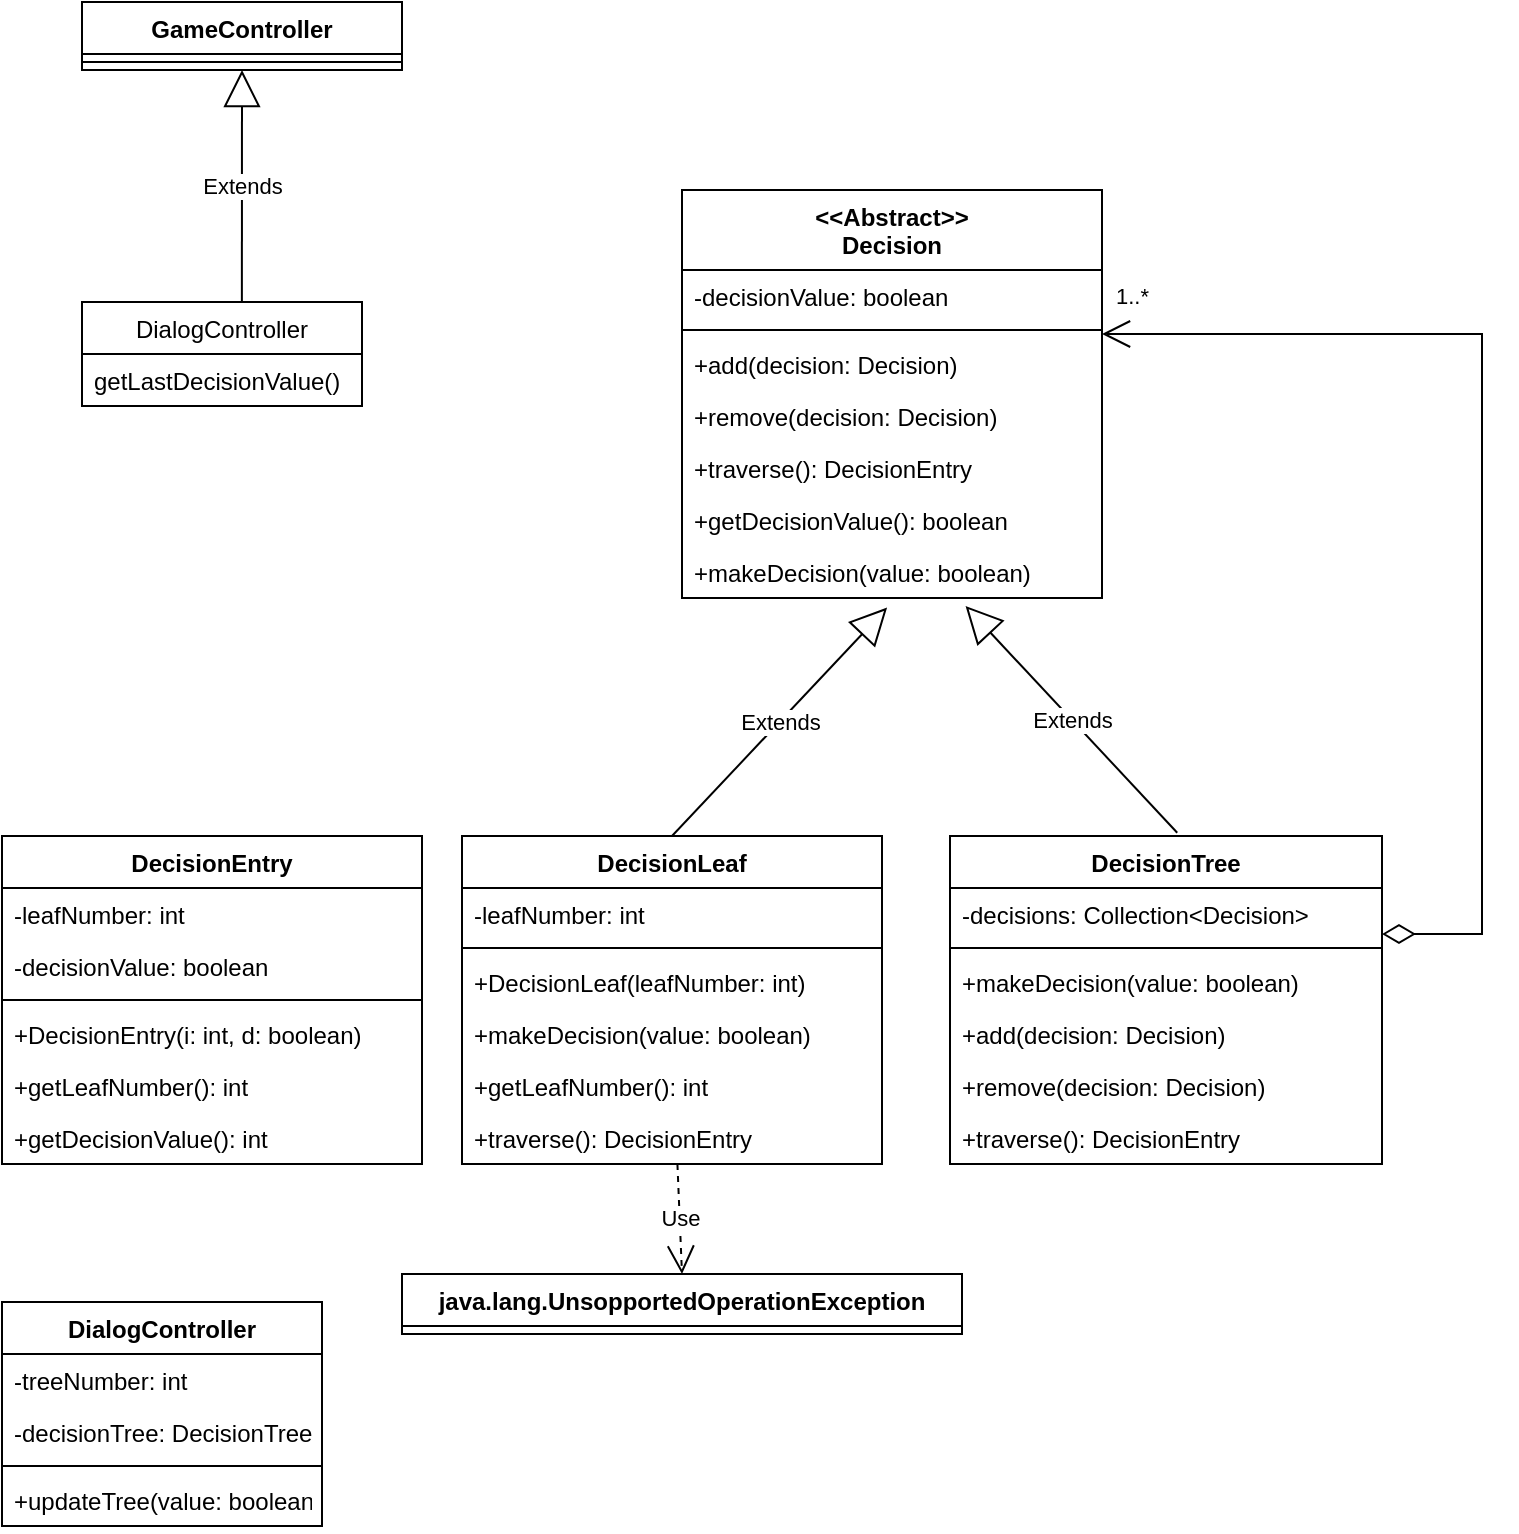 <mxfile version="20.7.4" type="device"><diagram id="waX3XrK6CqwK0bpDL7hk" name="Pagina-1"><mxGraphModel dx="786" dy="666" grid="1" gridSize="10" guides="1" tooltips="1" connect="1" arrows="1" fold="1" page="1" pageScale="1" pageWidth="827" pageHeight="1169" math="0" shadow="0"><root><mxCell id="0"/><mxCell id="1" parent="0"/><mxCell id="rgU4EDmHz1ksDsiDiEOH-1" value="&lt;&lt;Abstract&gt;&gt;&#10;Decision&#10;" style="swimlane;fontStyle=1;align=center;verticalAlign=top;childLayout=stackLayout;horizontal=1;startSize=40;horizontalStack=0;resizeParent=1;resizeParentMax=0;resizeLast=0;collapsible=1;marginBottom=0;" parent="1" vertex="1"><mxGeometry x="370" y="314" width="210" height="204" as="geometry"/></mxCell><mxCell id="H6eDh1LxuKZ5FNRw6-Gw-2" value="-decisionValue: boolean" style="text;strokeColor=none;fillColor=none;align=left;verticalAlign=top;spacingLeft=4;spacingRight=4;overflow=hidden;rotatable=0;points=[[0,0.5],[1,0.5]];portConstraint=eastwest;" parent="rgU4EDmHz1ksDsiDiEOH-1" vertex="1"><mxGeometry y="40" width="210" height="26" as="geometry"/></mxCell><mxCell id="rgU4EDmHz1ksDsiDiEOH-3" value="" style="line;strokeWidth=1;fillColor=none;align=left;verticalAlign=middle;spacingTop=-1;spacingLeft=3;spacingRight=3;rotatable=0;labelPosition=right;points=[];portConstraint=eastwest;strokeColor=inherit;" parent="rgU4EDmHz1ksDsiDiEOH-1" vertex="1"><mxGeometry y="66" width="210" height="8" as="geometry"/></mxCell><mxCell id="rgU4EDmHz1ksDsiDiEOH-14" value="+add(decision: Decision)" style="text;strokeColor=none;fillColor=none;align=left;verticalAlign=top;spacingLeft=4;spacingRight=4;overflow=hidden;rotatable=0;points=[[0,0.5],[1,0.5]];portConstraint=eastwest;" parent="rgU4EDmHz1ksDsiDiEOH-1" vertex="1"><mxGeometry y="74" width="210" height="26" as="geometry"/></mxCell><mxCell id="rgU4EDmHz1ksDsiDiEOH-15" value="+remove(decision: Decision)" style="text;strokeColor=none;fillColor=none;align=left;verticalAlign=top;spacingLeft=4;spacingRight=4;overflow=hidden;rotatable=0;points=[[0,0.5],[1,0.5]];portConstraint=eastwest;" parent="rgU4EDmHz1ksDsiDiEOH-1" vertex="1"><mxGeometry y="100" width="210" height="26" as="geometry"/></mxCell><mxCell id="H6eDh1LxuKZ5FNRw6-Gw-3" value="+traverse(): DecisionEntry" style="text;strokeColor=none;fillColor=none;align=left;verticalAlign=top;spacingLeft=4;spacingRight=4;overflow=hidden;rotatable=0;points=[[0,0.5],[1,0.5]];portConstraint=eastwest;" parent="rgU4EDmHz1ksDsiDiEOH-1" vertex="1"><mxGeometry y="126" width="210" height="26" as="geometry"/></mxCell><mxCell id="H6eDh1LxuKZ5FNRw6-Gw-1" value="+getDecisionValue(): boolean" style="text;strokeColor=none;fillColor=none;align=left;verticalAlign=top;spacingLeft=4;spacingRight=4;overflow=hidden;rotatable=0;points=[[0,0.5],[1,0.5]];portConstraint=eastwest;" parent="rgU4EDmHz1ksDsiDiEOH-1" vertex="1"><mxGeometry y="152" width="210" height="26" as="geometry"/></mxCell><mxCell id="rgU4EDmHz1ksDsiDiEOH-13" value="+makeDecision(value: boolean)" style="text;strokeColor=none;fillColor=none;align=left;verticalAlign=top;spacingLeft=4;spacingRight=4;overflow=hidden;rotatable=0;points=[[0,0.5],[1,0.5]];portConstraint=eastwest;" parent="rgU4EDmHz1ksDsiDiEOH-1" vertex="1"><mxGeometry y="178" width="210" height="26" as="geometry"/></mxCell><mxCell id="rgU4EDmHz1ksDsiDiEOH-5" value="DecisionLeaf" style="swimlane;fontStyle=1;align=center;verticalAlign=top;childLayout=stackLayout;horizontal=1;startSize=26;horizontalStack=0;resizeParent=1;resizeParentMax=0;resizeLast=0;collapsible=1;marginBottom=0;" parent="1" vertex="1"><mxGeometry x="260" y="637" width="210" height="164" as="geometry"/></mxCell><mxCell id="rgU4EDmHz1ksDsiDiEOH-31" value="-leafNumber: int" style="text;strokeColor=none;fillColor=none;align=left;verticalAlign=top;spacingLeft=4;spacingRight=4;overflow=hidden;rotatable=0;points=[[0,0.5],[1,0.5]];portConstraint=eastwest;" parent="rgU4EDmHz1ksDsiDiEOH-5" vertex="1"><mxGeometry y="26" width="210" height="26" as="geometry"/></mxCell><mxCell id="rgU4EDmHz1ksDsiDiEOH-7" value="" style="line;strokeWidth=1;fillColor=none;align=left;verticalAlign=middle;spacingTop=-1;spacingLeft=3;spacingRight=3;rotatable=0;labelPosition=right;points=[];portConstraint=eastwest;strokeColor=inherit;" parent="rgU4EDmHz1ksDsiDiEOH-5" vertex="1"><mxGeometry y="52" width="210" height="8" as="geometry"/></mxCell><mxCell id="rgU4EDmHz1ksDsiDiEOH-32" value="+DecisionLeaf(leafNumber: int)" style="text;strokeColor=none;fillColor=none;align=left;verticalAlign=top;spacingLeft=4;spacingRight=4;overflow=hidden;rotatable=0;points=[[0,0.5],[1,0.5]];portConstraint=eastwest;" parent="rgU4EDmHz1ksDsiDiEOH-5" vertex="1"><mxGeometry y="60" width="210" height="26" as="geometry"/></mxCell><mxCell id="rgU4EDmHz1ksDsiDiEOH-8" value="+makeDecision(value: boolean)&#10;" style="text;strokeColor=none;fillColor=none;align=left;verticalAlign=top;spacingLeft=4;spacingRight=4;overflow=hidden;rotatable=0;points=[[0,0.5],[1,0.5]];portConstraint=eastwest;" parent="rgU4EDmHz1ksDsiDiEOH-5" vertex="1"><mxGeometry y="86" width="210" height="26" as="geometry"/></mxCell><mxCell id="rgU4EDmHz1ksDsiDiEOH-24" value="+getLeafNumber(): int" style="text;strokeColor=none;fillColor=none;align=left;verticalAlign=top;spacingLeft=4;spacingRight=4;overflow=hidden;rotatable=0;points=[[0,0.5],[1,0.5]];portConstraint=eastwest;" parent="rgU4EDmHz1ksDsiDiEOH-5" vertex="1"><mxGeometry y="112" width="210" height="26" as="geometry"/></mxCell><mxCell id="Zml2vvtw80SyDovYUlOk-2" value="+traverse(): DecisionEntry" style="text;strokeColor=none;fillColor=none;align=left;verticalAlign=top;spacingLeft=4;spacingRight=4;overflow=hidden;rotatable=0;points=[[0,0.5],[1,0.5]];portConstraint=eastwest;" parent="rgU4EDmHz1ksDsiDiEOH-5" vertex="1"><mxGeometry y="138" width="210" height="26" as="geometry"/></mxCell><mxCell id="rgU4EDmHz1ksDsiDiEOH-9" value="DecisionTree" style="swimlane;fontStyle=1;align=center;verticalAlign=top;childLayout=stackLayout;horizontal=1;startSize=26;horizontalStack=0;resizeParent=1;resizeParentMax=0;resizeLast=0;collapsible=1;marginBottom=0;" parent="1" vertex="1"><mxGeometry x="504" y="637" width="216" height="164" as="geometry"/></mxCell><mxCell id="rgU4EDmHz1ksDsiDiEOH-10" value="-decisions: Collection&lt;Decision&gt;" style="text;strokeColor=none;fillColor=none;align=left;verticalAlign=top;spacingLeft=4;spacingRight=4;overflow=hidden;rotatable=0;points=[[0,0.5],[1,0.5]];portConstraint=eastwest;" parent="rgU4EDmHz1ksDsiDiEOH-9" vertex="1"><mxGeometry y="26" width="216" height="26" as="geometry"/></mxCell><mxCell id="rgU4EDmHz1ksDsiDiEOH-11" value="" style="line;strokeWidth=1;fillColor=none;align=left;verticalAlign=middle;spacingTop=-1;spacingLeft=3;spacingRight=3;rotatable=0;labelPosition=right;points=[];portConstraint=eastwest;strokeColor=inherit;" parent="rgU4EDmHz1ksDsiDiEOH-9" vertex="1"><mxGeometry y="52" width="216" height="8" as="geometry"/></mxCell><mxCell id="rgU4EDmHz1ksDsiDiEOH-20" value="+makeDecision(value: boolean)" style="text;strokeColor=none;fillColor=none;align=left;verticalAlign=top;spacingLeft=4;spacingRight=4;overflow=hidden;rotatable=0;points=[[0,0.5],[1,0.5]];portConstraint=eastwest;" parent="rgU4EDmHz1ksDsiDiEOH-9" vertex="1"><mxGeometry y="60" width="216" height="26" as="geometry"/></mxCell><mxCell id="rgU4EDmHz1ksDsiDiEOH-21" value="+add(decision: Decision)" style="text;strokeColor=none;fillColor=none;align=left;verticalAlign=top;spacingLeft=4;spacingRight=4;overflow=hidden;rotatable=0;points=[[0,0.5],[1,0.5]];portConstraint=eastwest;" parent="rgU4EDmHz1ksDsiDiEOH-9" vertex="1"><mxGeometry y="86" width="216" height="26" as="geometry"/></mxCell><mxCell id="rgU4EDmHz1ksDsiDiEOH-22" value="+remove(decision: Decision)" style="text;strokeColor=none;fillColor=none;align=left;verticalAlign=top;spacingLeft=4;spacingRight=4;overflow=hidden;rotatable=0;points=[[0,0.5],[1,0.5]];portConstraint=eastwest;" parent="rgU4EDmHz1ksDsiDiEOH-9" vertex="1"><mxGeometry y="112" width="216" height="26" as="geometry"/></mxCell><mxCell id="Zml2vvtw80SyDovYUlOk-1" value="+traverse(): DecisionEntry" style="text;strokeColor=none;fillColor=none;align=left;verticalAlign=top;spacingLeft=4;spacingRight=4;overflow=hidden;rotatable=0;points=[[0,0.5],[1,0.5]];portConstraint=eastwest;" parent="rgU4EDmHz1ksDsiDiEOH-9" vertex="1"><mxGeometry y="138" width="216" height="26" as="geometry"/></mxCell><mxCell id="rgU4EDmHz1ksDsiDiEOH-17" value="1..*" style="endArrow=open;html=1;endSize=12;startArrow=diamondThin;startSize=14;startFill=0;edgeStyle=orthogonalEdgeStyle;align=left;verticalAlign=bottom;rounded=0;" parent="1" edge="1"><mxGeometry x="0.984" y="-10" relative="1" as="geometry"><mxPoint x="720" y="686" as="sourcePoint"/><mxPoint x="580" y="386" as="targetPoint"/><Array as="points"><mxPoint x="770" y="686"/><mxPoint x="770" y="386"/></Array><mxPoint as="offset"/></mxGeometry></mxCell><mxCell id="rgU4EDmHz1ksDsiDiEOH-18" value="Extends" style="endArrow=block;endSize=16;endFill=0;html=1;rounded=0;exitX=0.5;exitY=0;exitDx=0;exitDy=0;entryX=0.403;entryY=1.031;entryDx=0;entryDy=0;entryPerimeter=0;" parent="1" source="rgU4EDmHz1ksDsiDiEOH-5" edge="1"><mxGeometry width="160" relative="1" as="geometry"><mxPoint x="468" y="550" as="sourcePoint"/><mxPoint x="472.54" y="522.806" as="targetPoint"/></mxGeometry></mxCell><mxCell id="rgU4EDmHz1ksDsiDiEOH-19" value="Extends" style="endArrow=block;endSize=16;endFill=0;html=1;rounded=0;entryX=0.621;entryY=1;entryDx=0;entryDy=0;entryPerimeter=0;exitX=0.526;exitY=-0.01;exitDx=0;exitDy=0;exitPerimeter=0;" parent="1" source="rgU4EDmHz1ksDsiDiEOH-9" edge="1"><mxGeometry width="160" relative="1" as="geometry"><mxPoint x="618" y="620" as="sourcePoint"/><mxPoint x="511.78" y="522" as="targetPoint"/></mxGeometry></mxCell><mxCell id="rgU4EDmHz1ksDsiDiEOH-38" value="Use" style="endArrow=open;endSize=12;dashed=1;html=1;rounded=0;" parent="1" edge="1"><mxGeometry width="160" relative="1" as="geometry"><mxPoint x="367.71" y="801" as="sourcePoint"/><mxPoint x="370" y="856" as="targetPoint"/></mxGeometry></mxCell><mxCell id="rgU4EDmHz1ksDsiDiEOH-47" value="java.lang.UnsopportedOperationException" style="swimlane;fontStyle=1;align=center;verticalAlign=top;childLayout=stackLayout;horizontal=1;startSize=26;horizontalStack=0;resizeParent=1;resizeParentMax=0;resizeLast=0;collapsible=1;marginBottom=0;" parent="1" vertex="1" collapsed="1"><mxGeometry x="230" y="856" width="280" height="30" as="geometry"><mxRectangle x="300" y="1050" width="160" height="34" as="alternateBounds"/></mxGeometry></mxCell><mxCell id="Zml2vvtw80SyDovYUlOk-3" value="DecisionEntry" style="swimlane;fontStyle=1;align=center;verticalAlign=top;childLayout=stackLayout;horizontal=1;startSize=26;horizontalStack=0;resizeParent=1;resizeParentMax=0;resizeLast=0;collapsible=1;marginBottom=0;" parent="1" vertex="1"><mxGeometry x="30" y="637" width="210" height="164" as="geometry"/></mxCell><mxCell id="Zml2vvtw80SyDovYUlOk-4" value="-leafNumber: int" style="text;strokeColor=none;fillColor=none;align=left;verticalAlign=top;spacingLeft=4;spacingRight=4;overflow=hidden;rotatable=0;points=[[0,0.5],[1,0.5]];portConstraint=eastwest;" parent="Zml2vvtw80SyDovYUlOk-3" vertex="1"><mxGeometry y="26" width="210" height="26" as="geometry"/></mxCell><mxCell id="Zml2vvtw80SyDovYUlOk-7" value="-decisionValue: boolean" style="text;strokeColor=none;fillColor=none;align=left;verticalAlign=top;spacingLeft=4;spacingRight=4;overflow=hidden;rotatable=0;points=[[0,0.5],[1,0.5]];portConstraint=eastwest;" parent="Zml2vvtw80SyDovYUlOk-3" vertex="1"><mxGeometry y="52" width="210" height="26" as="geometry"/></mxCell><mxCell id="Zml2vvtw80SyDovYUlOk-5" value="" style="line;strokeWidth=1;fillColor=none;align=left;verticalAlign=middle;spacingTop=-1;spacingLeft=3;spacingRight=3;rotatable=0;labelPosition=right;points=[];portConstraint=eastwest;strokeColor=inherit;" parent="Zml2vvtw80SyDovYUlOk-3" vertex="1"><mxGeometry y="78" width="210" height="8" as="geometry"/></mxCell><mxCell id="Zml2vvtw80SyDovYUlOk-6" value="+DecisionEntry(i: int, d: boolean)" style="text;strokeColor=none;fillColor=none;align=left;verticalAlign=top;spacingLeft=4;spacingRight=4;overflow=hidden;rotatable=0;points=[[0,0.5],[1,0.5]];portConstraint=eastwest;" parent="Zml2vvtw80SyDovYUlOk-3" vertex="1"><mxGeometry y="86" width="210" height="26" as="geometry"/></mxCell><mxCell id="Zml2vvtw80SyDovYUlOk-8" value="+getLeafNumber(): int" style="text;strokeColor=none;fillColor=none;align=left;verticalAlign=top;spacingLeft=4;spacingRight=4;overflow=hidden;rotatable=0;points=[[0,0.5],[1,0.5]];portConstraint=eastwest;" parent="Zml2vvtw80SyDovYUlOk-3" vertex="1"><mxGeometry y="112" width="210" height="26" as="geometry"/></mxCell><mxCell id="Zml2vvtw80SyDovYUlOk-9" value="+getDecisionValue(): int" style="text;strokeColor=none;fillColor=none;align=left;verticalAlign=top;spacingLeft=4;spacingRight=4;overflow=hidden;rotatable=0;points=[[0,0.5],[1,0.5]];portConstraint=eastwest;" parent="Zml2vvtw80SyDovYUlOk-3" vertex="1"><mxGeometry y="138" width="210" height="26" as="geometry"/></mxCell><mxCell id="r6bCO4t-wzI-lzJjD_gW-1" value="DialogController" style="swimlane;fontStyle=0;childLayout=stackLayout;horizontal=1;startSize=26;fillColor=none;horizontalStack=0;resizeParent=1;resizeParentMax=0;resizeLast=0;collapsible=1;marginBottom=0;" parent="1" vertex="1"><mxGeometry x="70" y="370" width="140" height="52" as="geometry"/></mxCell><mxCell id="r6bCO4t-wzI-lzJjD_gW-10" value="getLastDecisionValue()" style="text;strokeColor=none;fillColor=none;align=left;verticalAlign=top;spacingLeft=4;spacingRight=4;overflow=hidden;rotatable=0;points=[[0,0.5],[1,0.5]];portConstraint=eastwest;" parent="r6bCO4t-wzI-lzJjD_gW-1" vertex="1"><mxGeometry y="26" width="140" height="26" as="geometry"/></mxCell><mxCell id="r6bCO4t-wzI-lzJjD_gW-5" value="GameController" style="swimlane;fontStyle=1;align=center;verticalAlign=top;childLayout=stackLayout;horizontal=1;startSize=26;horizontalStack=0;resizeParent=1;resizeParentMax=0;resizeLast=0;collapsible=1;marginBottom=0;" parent="1" vertex="1"><mxGeometry x="70" y="220" width="160" height="34" as="geometry"/></mxCell><mxCell id="r6bCO4t-wzI-lzJjD_gW-7" value="" style="line;strokeWidth=1;fillColor=none;align=left;verticalAlign=middle;spacingTop=-1;spacingLeft=3;spacingRight=3;rotatable=0;labelPosition=right;points=[];portConstraint=eastwest;strokeColor=inherit;" parent="r6bCO4t-wzI-lzJjD_gW-5" vertex="1"><mxGeometry y="26" width="160" height="8" as="geometry"/></mxCell><mxCell id="r6bCO4t-wzI-lzJjD_gW-9" value="Extends" style="endArrow=block;endSize=16;endFill=0;html=1;rounded=0;exitX=0.571;exitY=0;exitDx=0;exitDy=0;exitPerimeter=0;entryX=0.5;entryY=1;entryDx=0;entryDy=0;" parent="1" source="r6bCO4t-wzI-lzJjD_gW-1" target="r6bCO4t-wzI-lzJjD_gW-5" edge="1"><mxGeometry width="160" relative="1" as="geometry"><mxPoint x="120" y="314" as="sourcePoint"/><mxPoint x="280" y="314" as="targetPoint"/></mxGeometry></mxCell><mxCell id="6VcIA10MXS9LwaJbFDwE-1" value="DialogController" style="swimlane;fontStyle=1;align=center;verticalAlign=top;childLayout=stackLayout;horizontal=1;startSize=26;horizontalStack=0;resizeParent=1;resizeParentMax=0;resizeLast=0;collapsible=1;marginBottom=0;" parent="1" vertex="1"><mxGeometry x="30" y="870" width="160" height="112" as="geometry"/></mxCell><mxCell id="6VcIA10MXS9LwaJbFDwE-6" value="-treeNumber: int" style="text;strokeColor=none;fillColor=none;align=left;verticalAlign=top;spacingLeft=4;spacingRight=4;overflow=hidden;rotatable=0;points=[[0,0.5],[1,0.5]];portConstraint=eastwest;" parent="6VcIA10MXS9LwaJbFDwE-1" vertex="1"><mxGeometry y="26" width="160" height="26" as="geometry"/></mxCell><mxCell id="6VcIA10MXS9LwaJbFDwE-5" value="-decisionTree: DecisionTree" style="text;strokeColor=none;fillColor=none;align=left;verticalAlign=top;spacingLeft=4;spacingRight=4;overflow=hidden;rotatable=0;points=[[0,0.5],[1,0.5]];portConstraint=eastwest;" parent="6VcIA10MXS9LwaJbFDwE-1" vertex="1"><mxGeometry y="52" width="160" height="26" as="geometry"/></mxCell><mxCell id="6VcIA10MXS9LwaJbFDwE-3" value="" style="line;strokeWidth=1;fillColor=none;align=left;verticalAlign=middle;spacingTop=-1;spacingLeft=3;spacingRight=3;rotatable=0;labelPosition=right;points=[];portConstraint=eastwest;strokeColor=inherit;" parent="6VcIA10MXS9LwaJbFDwE-1" vertex="1"><mxGeometry y="78" width="160" height="8" as="geometry"/></mxCell><mxCell id="6VcIA10MXS9LwaJbFDwE-4" value="+updateTree(value: boolean)" style="text;strokeColor=none;fillColor=none;align=left;verticalAlign=top;spacingLeft=4;spacingRight=4;overflow=hidden;rotatable=0;points=[[0,0.5],[1,0.5]];portConstraint=eastwest;" parent="6VcIA10MXS9LwaJbFDwE-1" vertex="1"><mxGeometry y="86" width="160" height="26" as="geometry"/></mxCell></root></mxGraphModel></diagram></mxfile>